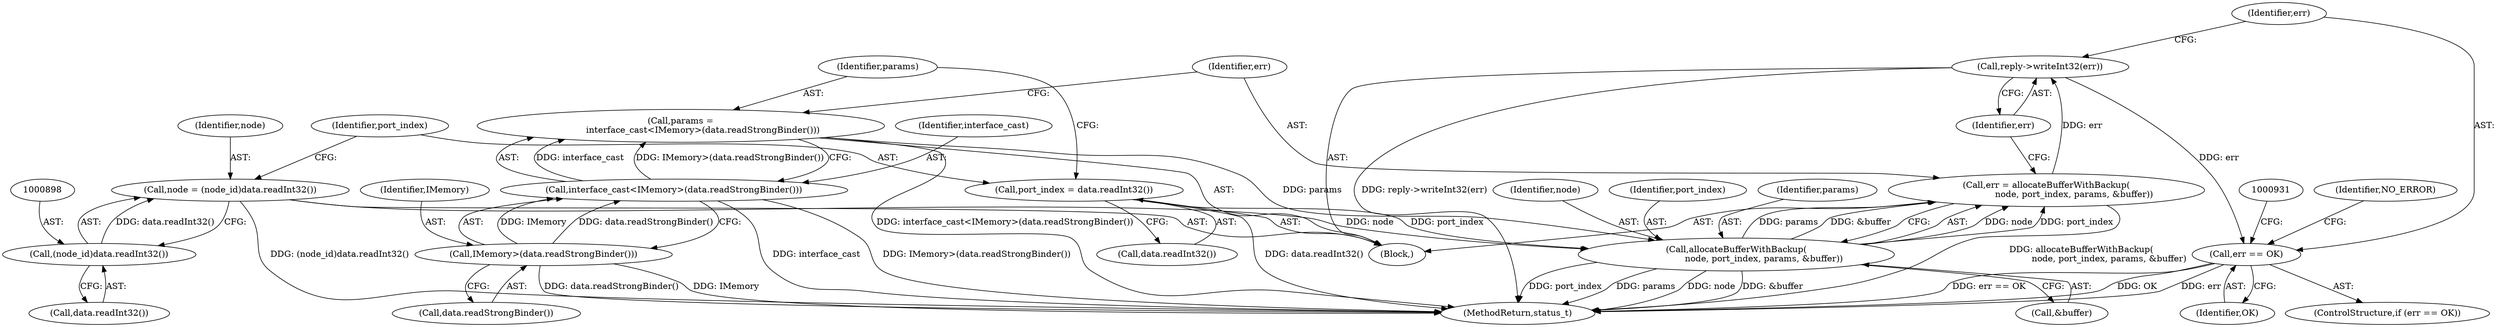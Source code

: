 digraph "0_Android_1171e7c047bf79e7c93342bb6a812c9edd86aa84@API" {
"1000922" [label="(Call,reply->writeInt32(err))"];
"1000914" [label="(Call,err = allocateBufferWithBackup(\n                    node, port_index, params, &buffer))"];
"1000916" [label="(Call,allocateBufferWithBackup(\n                    node, port_index, params, &buffer))"];
"1000895" [label="(Call,node = (node_id)data.readInt32())"];
"1000897" [label="(Call,(node_id)data.readInt32())"];
"1000901" [label="(Call,port_index = data.readInt32())"];
"1000905" [label="(Call,params =\n                interface_cast<IMemory>(data.readStrongBinder()))"];
"1000907" [label="(Call,interface_cast<IMemory>(data.readStrongBinder()))"];
"1000909" [label="(Call,IMemory>(data.readStrongBinder()))"];
"1000925" [label="(Call,err == OK)"];
"1000927" [label="(Identifier,OK)"];
"1000909" [label="(Call,IMemory>(data.readStrongBinder()))"];
"1000911" [label="(Call,data.readStrongBinder())"];
"1000908" [label="(Identifier,interface_cast)"];
"1000923" [label="(Identifier,err)"];
"1000915" [label="(Identifier,err)"];
"1000934" [label="(Identifier,NO_ERROR)"];
"1000917" [label="(Identifier,node)"];
"1000907" [label="(Call,interface_cast<IMemory>(data.readStrongBinder()))"];
"1000925" [label="(Call,err == OK)"];
"1000901" [label="(Call,port_index = data.readInt32())"];
"1000924" [label="(ControlStructure,if (err == OK))"];
"1001075" [label="(MethodReturn,status_t)"];
"1000920" [label="(Call,&buffer)"];
"1000906" [label="(Identifier,params)"];
"1000897" [label="(Call,(node_id)data.readInt32())"];
"1000922" [label="(Call,reply->writeInt32(err))"];
"1000903" [label="(Call,data.readInt32())"];
"1000896" [label="(Identifier,node)"];
"1000910" [label="(Identifier,IMemory)"];
"1000889" [label="(Block,)"];
"1000916" [label="(Call,allocateBufferWithBackup(\n                    node, port_index, params, &buffer))"];
"1000918" [label="(Identifier,port_index)"];
"1000919" [label="(Identifier,params)"];
"1000914" [label="(Call,err = allocateBufferWithBackup(\n                    node, port_index, params, &buffer))"];
"1000895" [label="(Call,node = (node_id)data.readInt32())"];
"1000926" [label="(Identifier,err)"];
"1000899" [label="(Call,data.readInt32())"];
"1000905" [label="(Call,params =\n                interface_cast<IMemory>(data.readStrongBinder()))"];
"1000902" [label="(Identifier,port_index)"];
"1000922" -> "1000889"  [label="AST: "];
"1000922" -> "1000923"  [label="CFG: "];
"1000923" -> "1000922"  [label="AST: "];
"1000926" -> "1000922"  [label="CFG: "];
"1000922" -> "1001075"  [label="DDG: reply->writeInt32(err)"];
"1000914" -> "1000922"  [label="DDG: err"];
"1000922" -> "1000925"  [label="DDG: err"];
"1000914" -> "1000889"  [label="AST: "];
"1000914" -> "1000916"  [label="CFG: "];
"1000915" -> "1000914"  [label="AST: "];
"1000916" -> "1000914"  [label="AST: "];
"1000923" -> "1000914"  [label="CFG: "];
"1000914" -> "1001075"  [label="DDG: allocateBufferWithBackup(\n                    node, port_index, params, &buffer)"];
"1000916" -> "1000914"  [label="DDG: node"];
"1000916" -> "1000914"  [label="DDG: port_index"];
"1000916" -> "1000914"  [label="DDG: params"];
"1000916" -> "1000914"  [label="DDG: &buffer"];
"1000916" -> "1000920"  [label="CFG: "];
"1000917" -> "1000916"  [label="AST: "];
"1000918" -> "1000916"  [label="AST: "];
"1000919" -> "1000916"  [label="AST: "];
"1000920" -> "1000916"  [label="AST: "];
"1000916" -> "1001075"  [label="DDG: &buffer"];
"1000916" -> "1001075"  [label="DDG: port_index"];
"1000916" -> "1001075"  [label="DDG: params"];
"1000916" -> "1001075"  [label="DDG: node"];
"1000895" -> "1000916"  [label="DDG: node"];
"1000901" -> "1000916"  [label="DDG: port_index"];
"1000905" -> "1000916"  [label="DDG: params"];
"1000895" -> "1000889"  [label="AST: "];
"1000895" -> "1000897"  [label="CFG: "];
"1000896" -> "1000895"  [label="AST: "];
"1000897" -> "1000895"  [label="AST: "];
"1000902" -> "1000895"  [label="CFG: "];
"1000895" -> "1001075"  [label="DDG: (node_id)data.readInt32()"];
"1000897" -> "1000895"  [label="DDG: data.readInt32()"];
"1000897" -> "1000899"  [label="CFG: "];
"1000898" -> "1000897"  [label="AST: "];
"1000899" -> "1000897"  [label="AST: "];
"1000901" -> "1000889"  [label="AST: "];
"1000901" -> "1000903"  [label="CFG: "];
"1000902" -> "1000901"  [label="AST: "];
"1000903" -> "1000901"  [label="AST: "];
"1000906" -> "1000901"  [label="CFG: "];
"1000901" -> "1001075"  [label="DDG: data.readInt32()"];
"1000905" -> "1000889"  [label="AST: "];
"1000905" -> "1000907"  [label="CFG: "];
"1000906" -> "1000905"  [label="AST: "];
"1000907" -> "1000905"  [label="AST: "];
"1000915" -> "1000905"  [label="CFG: "];
"1000905" -> "1001075"  [label="DDG: interface_cast<IMemory>(data.readStrongBinder())"];
"1000907" -> "1000905"  [label="DDG: interface_cast"];
"1000907" -> "1000905"  [label="DDG: IMemory>(data.readStrongBinder())"];
"1000907" -> "1000909"  [label="CFG: "];
"1000908" -> "1000907"  [label="AST: "];
"1000909" -> "1000907"  [label="AST: "];
"1000907" -> "1001075"  [label="DDG: interface_cast"];
"1000907" -> "1001075"  [label="DDG: IMemory>(data.readStrongBinder())"];
"1000909" -> "1000907"  [label="DDG: IMemory"];
"1000909" -> "1000907"  [label="DDG: data.readStrongBinder()"];
"1000909" -> "1000911"  [label="CFG: "];
"1000910" -> "1000909"  [label="AST: "];
"1000911" -> "1000909"  [label="AST: "];
"1000909" -> "1001075"  [label="DDG: data.readStrongBinder()"];
"1000909" -> "1001075"  [label="DDG: IMemory"];
"1000925" -> "1000924"  [label="AST: "];
"1000925" -> "1000927"  [label="CFG: "];
"1000926" -> "1000925"  [label="AST: "];
"1000927" -> "1000925"  [label="AST: "];
"1000931" -> "1000925"  [label="CFG: "];
"1000934" -> "1000925"  [label="CFG: "];
"1000925" -> "1001075"  [label="DDG: err"];
"1000925" -> "1001075"  [label="DDG: err == OK"];
"1000925" -> "1001075"  [label="DDG: OK"];
}
